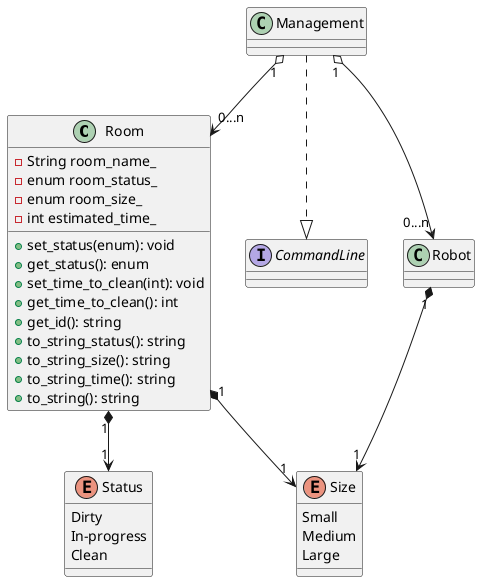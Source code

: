 @startuml
class Room {
    - String room_name_
    - enum room_status_
    - enum room_size_
    - int estimated_time_
    + set_status(enum): void
    + get_status(): enum
    + set_time_to_clean(int): void 
    + get_time_to_clean(): int
    + get_id(): string
    + to_string_status(): string
    + to_string_size(): string
    + to_string_time(): string
    + to_string(): string
}

enum Status {
    Dirty
    In-progress
    Clean
}

enum Size {
    Small
    Medium
    Large
}

interface CommandLine {}

Management "1" o--> "0...n" Room
Management "1" o--> "0...n" Robot
Room "1" *--> "1" Status
Room "1" *--> "1" Size
Robot "1" *--> "1" Size
Management ..|> CommandLine
@enduml
